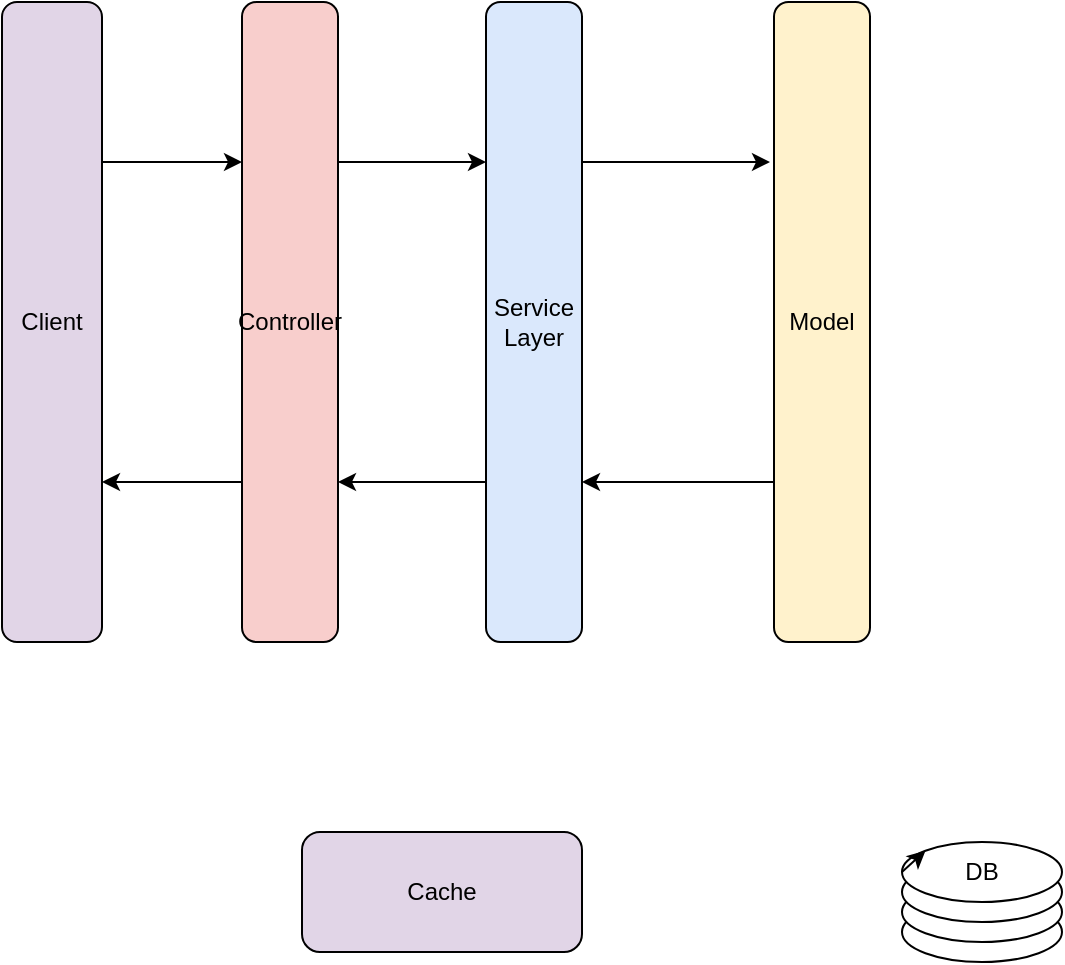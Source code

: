 <mxfile>
    <diagram id="MmIdsh-Oe8tLr_MlBv-J" name="Page-1">
        <mxGraphModel dx="1721" dy="855" grid="1" gridSize="10" guides="1" tooltips="1" connect="1" arrows="1" fold="1" page="1" pageScale="1" pageWidth="827" pageHeight="1169" math="0" shadow="0">
            <root>
                <mxCell id="0"/>
                <mxCell id="1" parent="0"/>
                <mxCell id="23" style="edgeStyle=none;html=1;exitX=0;exitY=0.75;exitDx=0;exitDy=0;entryX=1;entryY=0.75;entryDx=0;entryDy=0;" edge="1" parent="1" source="2" target="5">
                    <mxGeometry relative="1" as="geometry"/>
                </mxCell>
                <mxCell id="2" value="Service Layer" style="rounded=1;whiteSpace=wrap;html=1;fillColor=#dae8fc;" parent="1" vertex="1">
                    <mxGeometry x="222" width="48" height="320" as="geometry"/>
                </mxCell>
                <mxCell id="4" value="Model" style="rounded=1;whiteSpace=wrap;html=1;fillColor=#fff2cc;" parent="1" vertex="1">
                    <mxGeometry x="366" width="48" height="320" as="geometry"/>
                </mxCell>
                <mxCell id="21" style="edgeStyle=none;html=1;exitX=0;exitY=0.75;exitDx=0;exitDy=0;entryX=1;entryY=0.75;entryDx=0;entryDy=0;" edge="1" parent="1" source="5" target="12">
                    <mxGeometry relative="1" as="geometry"/>
                </mxCell>
                <mxCell id="5" value="Controller" style="rounded=1;whiteSpace=wrap;html=1;fillColor=#f8cecc;" parent="1" vertex="1">
                    <mxGeometry x="100" width="48" height="320" as="geometry"/>
                </mxCell>
                <mxCell id="6" value="Cache" style="rounded=1;whiteSpace=wrap;html=1;fillColor=#e1d5e7;" parent="1" vertex="1">
                    <mxGeometry x="130" y="415" width="140" height="60" as="geometry"/>
                </mxCell>
                <mxCell id="20" style="edgeStyle=none;html=1;exitX=1;exitY=0.25;exitDx=0;exitDy=0;entryX=0;entryY=0.25;entryDx=0;entryDy=0;" edge="1" parent="1" source="12" target="5">
                    <mxGeometry relative="1" as="geometry">
                        <mxPoint x="80" y="79" as="targetPoint"/>
                    </mxGeometry>
                </mxCell>
                <mxCell id="12" value="Client" style="rounded=1;whiteSpace=wrap;html=1;fillColor=#e1d5e7;" vertex="1" parent="1">
                    <mxGeometry x="-20" width="50" height="320" as="geometry"/>
                </mxCell>
                <mxCell id="13" value="" style="ellipse;whiteSpace=wrap;html=1;" vertex="1" parent="1">
                    <mxGeometry x="430" y="450" width="80" height="30" as="geometry"/>
                </mxCell>
                <mxCell id="14" value="" style="ellipse;whiteSpace=wrap;html=1;" vertex="1" parent="1">
                    <mxGeometry x="430" y="440" width="80" height="30" as="geometry"/>
                </mxCell>
                <mxCell id="15" value="" style="ellipse;whiteSpace=wrap;html=1;" vertex="1" parent="1">
                    <mxGeometry x="430" y="430" width="80" height="30" as="geometry"/>
                </mxCell>
                <mxCell id="16" value="DB" style="ellipse;whiteSpace=wrap;html=1;" vertex="1" parent="1">
                    <mxGeometry x="430" y="420" width="80" height="30" as="geometry"/>
                </mxCell>
                <mxCell id="17" style="edgeStyle=none;html=1;exitX=0;exitY=0.5;exitDx=0;exitDy=0;entryX=0;entryY=0;entryDx=0;entryDy=0;" edge="1" parent="1" source="16" target="16">
                    <mxGeometry relative="1" as="geometry"/>
                </mxCell>
                <mxCell id="22" style="edgeStyle=none;html=1;exitX=1;exitY=0.25;exitDx=0;exitDy=0;entryX=0;entryY=0.25;entryDx=0;entryDy=0;" edge="1" parent="1" target="2">
                    <mxGeometry relative="1" as="geometry">
                        <mxPoint x="148" y="80" as="sourcePoint"/>
                        <mxPoint x="218" y="80" as="targetPoint"/>
                    </mxGeometry>
                </mxCell>
                <mxCell id="24" style="edgeStyle=none;html=1;entryX=0;entryY=0.25;entryDx=0;entryDy=0;" edge="1" parent="1">
                    <mxGeometry relative="1" as="geometry">
                        <mxPoint x="270" y="80" as="sourcePoint"/>
                        <mxPoint x="364" y="80" as="targetPoint"/>
                    </mxGeometry>
                </mxCell>
                <mxCell id="25" style="edgeStyle=none;html=1;entryX=1;entryY=0.75;entryDx=0;entryDy=0;exitX=0;exitY=0.75;exitDx=0;exitDy=0;" edge="1" parent="1" source="4">
                    <mxGeometry relative="1" as="geometry">
                        <mxPoint x="340" y="240" as="sourcePoint"/>
                        <mxPoint x="270" y="240" as="targetPoint"/>
                        <Array as="points">
                            <mxPoint x="270" y="240"/>
                        </Array>
                    </mxGeometry>
                </mxCell>
            </root>
        </mxGraphModel>
    </diagram>
</mxfile>